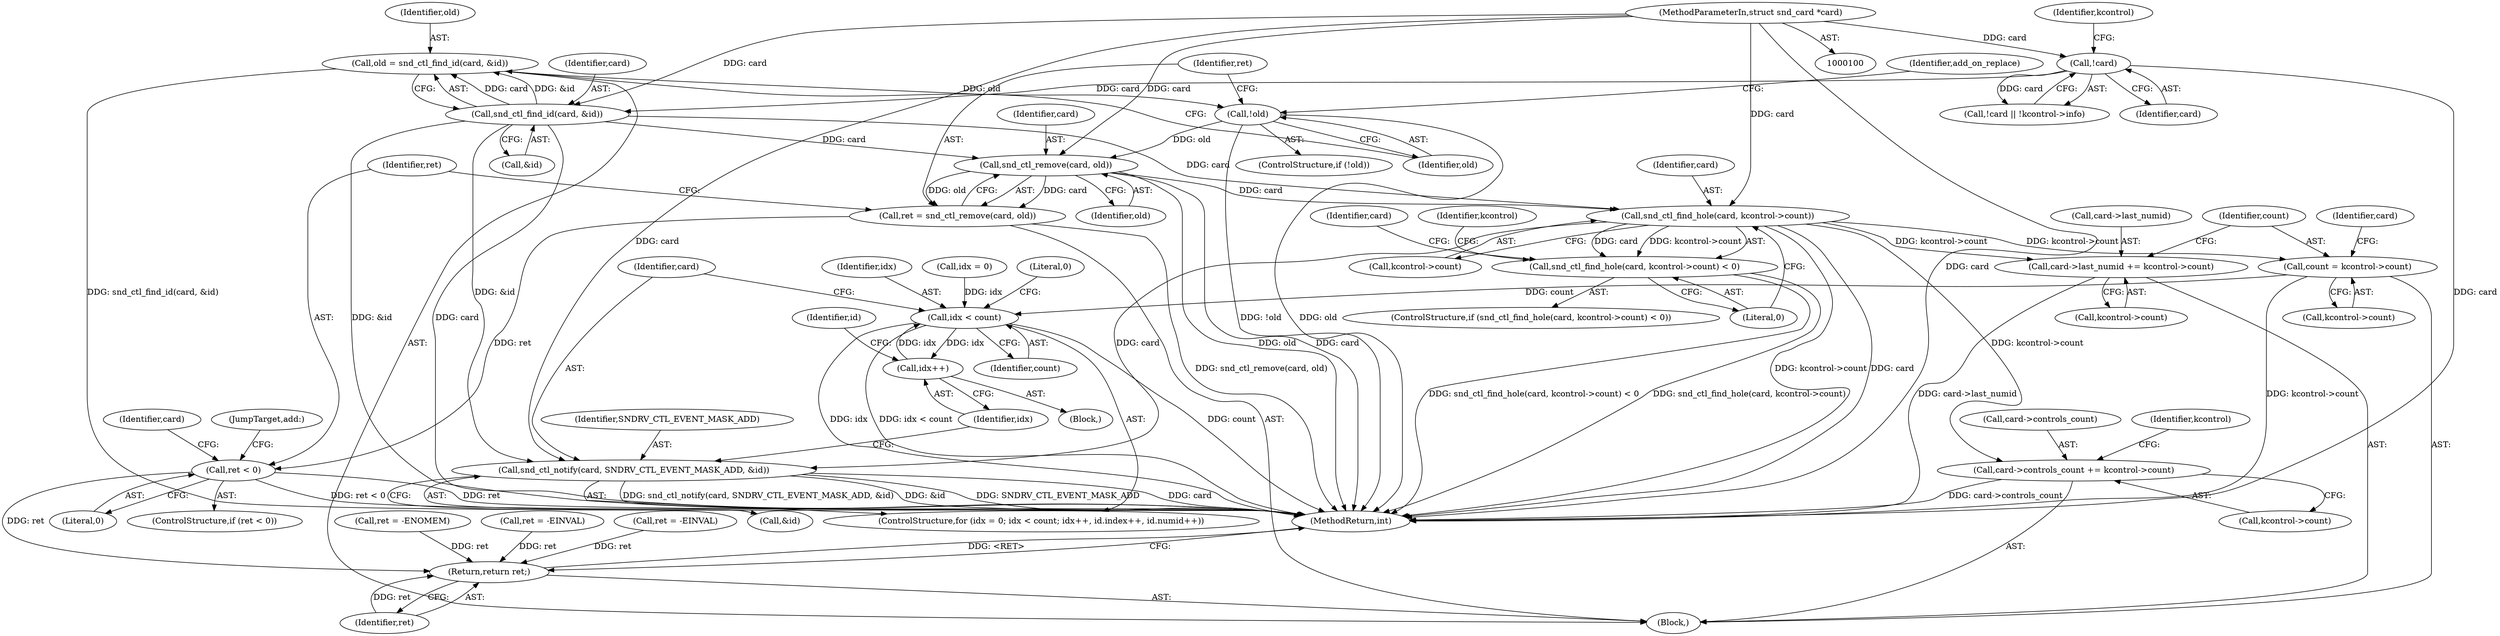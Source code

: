 digraph "0_linux_fd9f26e4eca5d08a27d12c0933fceef76ed9663d_1@API" {
"1000166" [label="(Call,snd_ctl_remove(card, old))"];
"1000143" [label="(Call,snd_ctl_find_id(card, &id))"];
"1000119" [label="(Call,!card)"];
"1000101" [label="(MethodParameterIn,struct snd_card *card)"];
"1000148" [label="(Call,!old)"];
"1000141" [label="(Call,old = snd_ctl_find_id(card, &id))"];
"1000164" [label="(Call,ret = snd_ctl_remove(card, old))"];
"1000170" [label="(Call,ret < 0)"];
"1000273" [label="(Return,return ret;)"];
"1000183" [label="(Call,snd_ctl_find_hole(card, kcontrol->count))"];
"1000182" [label="(Call,snd_ctl_find_hole(card, kcontrol->count) < 0)"];
"1000209" [label="(Call,card->controls_count += kcontrol->count)"];
"1000227" [label="(Call,card->last_numid += kcontrol->count)"];
"1000234" [label="(Call,count = kcontrol->count)"];
"1000248" [label="(Call,idx < count)"];
"1000252" [label="(Call,idx++)"];
"1000263" [label="(Call,snd_ctl_notify(card, SNDRV_CTL_EVENT_MASK_ADD, &id))"];
"1000193" [label="(Identifier,card)"];
"1000195" [label="(Call,ret = -ENOMEM)"];
"1000104" [label="(Block,)"];
"1000126" [label="(Call,ret = -EINVAL)"];
"1000185" [label="(Call,kcontrol->count)"];
"1000228" [label="(Call,card->last_numid)"];
"1000236" [label="(Call,kcontrol->count)"];
"1000147" [label="(ControlStructure,if (!old))"];
"1000148" [label="(Call,!old)"];
"1000172" [label="(Literal,0)"];
"1000183" [label="(Call,snd_ctl_find_hole(card, kcontrol->count))"];
"1000231" [label="(Call,kcontrol->count)"];
"1000145" [label="(Call,&id)"];
"1000177" [label="(Identifier,card)"];
"1000274" [label="(Identifier,ret)"];
"1000234" [label="(Call,count = kcontrol->count)"];
"1000168" [label="(Identifier,old)"];
"1000164" [label="(Call,ret = snd_ctl_remove(card, old))"];
"1000180" [label="(JumpTarget,add:)"];
"1000245" [label="(Call,idx = 0)"];
"1000251" [label="(Block,)"];
"1000171" [label="(Identifier,ret)"];
"1000248" [label="(Call,idx < count)"];
"1000266" [label="(Call,&id)"];
"1000169" [label="(ControlStructure,if (ret < 0))"];
"1000219" [label="(Identifier,kcontrol)"];
"1000235" [label="(Identifier,count)"];
"1000242" [label="(Identifier,card)"];
"1000101" [label="(MethodParameterIn,struct snd_card *card)"];
"1000263" [label="(Call,snd_ctl_notify(card, SNDRV_CTL_EVENT_MASK_ADD, &id))"];
"1000118" [label="(Call,!card || !kcontrol->info)"];
"1000209" [label="(Call,card->controls_count += kcontrol->count)"];
"1000269" [label="(Literal,0)"];
"1000273" [label="(Return,return ret;)"];
"1000188" [label="(Literal,0)"];
"1000227" [label="(Call,card->last_numid += kcontrol->count)"];
"1000181" [label="(ControlStructure,if (snd_ctl_find_hole(card, kcontrol->count) < 0))"];
"1000253" [label="(Identifier,idx)"];
"1000210" [label="(Call,card->controls_count)"];
"1000249" [label="(Identifier,idx)"];
"1000119" [label="(Call,!card)"];
"1000144" [label="(Identifier,card)"];
"1000120" [label="(Identifier,card)"];
"1000149" [label="(Identifier,old)"];
"1000142" [label="(Identifier,old)"];
"1000159" [label="(Call,ret = -EINVAL)"];
"1000275" [label="(MethodReturn,int)"];
"1000184" [label="(Identifier,card)"];
"1000213" [label="(Call,kcontrol->count)"];
"1000244" [label="(ControlStructure,for (idx = 0; idx < count; idx++, id.index++, id.numid++))"];
"1000264" [label="(Identifier,card)"];
"1000252" [label="(Call,idx++)"];
"1000182" [label="(Call,snd_ctl_find_hole(card, kcontrol->count) < 0)"];
"1000123" [label="(Identifier,kcontrol)"];
"1000166" [label="(Call,snd_ctl_remove(card, old))"];
"1000141" [label="(Call,old = snd_ctl_find_id(card, &id))"];
"1000152" [label="(Identifier,add_on_replace)"];
"1000203" [label="(Identifier,kcontrol)"];
"1000250" [label="(Identifier,count)"];
"1000257" [label="(Identifier,id)"];
"1000165" [label="(Identifier,ret)"];
"1000143" [label="(Call,snd_ctl_find_id(card, &id))"];
"1000265" [label="(Identifier,SNDRV_CTL_EVENT_MASK_ADD)"];
"1000170" [label="(Call,ret < 0)"];
"1000167" [label="(Identifier,card)"];
"1000166" -> "1000164"  [label="AST: "];
"1000166" -> "1000168"  [label="CFG: "];
"1000167" -> "1000166"  [label="AST: "];
"1000168" -> "1000166"  [label="AST: "];
"1000164" -> "1000166"  [label="CFG: "];
"1000166" -> "1000275"  [label="DDG: old"];
"1000166" -> "1000275"  [label="DDG: card"];
"1000166" -> "1000164"  [label="DDG: card"];
"1000166" -> "1000164"  [label="DDG: old"];
"1000143" -> "1000166"  [label="DDG: card"];
"1000101" -> "1000166"  [label="DDG: card"];
"1000148" -> "1000166"  [label="DDG: old"];
"1000166" -> "1000183"  [label="DDG: card"];
"1000143" -> "1000141"  [label="AST: "];
"1000143" -> "1000145"  [label="CFG: "];
"1000144" -> "1000143"  [label="AST: "];
"1000145" -> "1000143"  [label="AST: "];
"1000141" -> "1000143"  [label="CFG: "];
"1000143" -> "1000275"  [label="DDG: card"];
"1000143" -> "1000275"  [label="DDG: &id"];
"1000143" -> "1000141"  [label="DDG: card"];
"1000143" -> "1000141"  [label="DDG: &id"];
"1000119" -> "1000143"  [label="DDG: card"];
"1000101" -> "1000143"  [label="DDG: card"];
"1000143" -> "1000183"  [label="DDG: card"];
"1000143" -> "1000263"  [label="DDG: &id"];
"1000119" -> "1000118"  [label="AST: "];
"1000119" -> "1000120"  [label="CFG: "];
"1000120" -> "1000119"  [label="AST: "];
"1000123" -> "1000119"  [label="CFG: "];
"1000118" -> "1000119"  [label="CFG: "];
"1000119" -> "1000275"  [label="DDG: card"];
"1000119" -> "1000118"  [label="DDG: card"];
"1000101" -> "1000119"  [label="DDG: card"];
"1000101" -> "1000100"  [label="AST: "];
"1000101" -> "1000275"  [label="DDG: card"];
"1000101" -> "1000183"  [label="DDG: card"];
"1000101" -> "1000263"  [label="DDG: card"];
"1000148" -> "1000147"  [label="AST: "];
"1000148" -> "1000149"  [label="CFG: "];
"1000149" -> "1000148"  [label="AST: "];
"1000152" -> "1000148"  [label="CFG: "];
"1000165" -> "1000148"  [label="CFG: "];
"1000148" -> "1000275"  [label="DDG: old"];
"1000148" -> "1000275"  [label="DDG: !old"];
"1000141" -> "1000148"  [label="DDG: old"];
"1000141" -> "1000104"  [label="AST: "];
"1000142" -> "1000141"  [label="AST: "];
"1000149" -> "1000141"  [label="CFG: "];
"1000141" -> "1000275"  [label="DDG: snd_ctl_find_id(card, &id)"];
"1000164" -> "1000104"  [label="AST: "];
"1000165" -> "1000164"  [label="AST: "];
"1000171" -> "1000164"  [label="CFG: "];
"1000164" -> "1000275"  [label="DDG: snd_ctl_remove(card, old)"];
"1000164" -> "1000170"  [label="DDG: ret"];
"1000170" -> "1000169"  [label="AST: "];
"1000170" -> "1000172"  [label="CFG: "];
"1000171" -> "1000170"  [label="AST: "];
"1000172" -> "1000170"  [label="AST: "];
"1000177" -> "1000170"  [label="CFG: "];
"1000180" -> "1000170"  [label="CFG: "];
"1000170" -> "1000275"  [label="DDG: ret < 0"];
"1000170" -> "1000275"  [label="DDG: ret"];
"1000170" -> "1000273"  [label="DDG: ret"];
"1000273" -> "1000104"  [label="AST: "];
"1000273" -> "1000274"  [label="CFG: "];
"1000274" -> "1000273"  [label="AST: "];
"1000275" -> "1000273"  [label="CFG: "];
"1000273" -> "1000275"  [label="DDG: <RET>"];
"1000274" -> "1000273"  [label="DDG: ret"];
"1000159" -> "1000273"  [label="DDG: ret"];
"1000126" -> "1000273"  [label="DDG: ret"];
"1000195" -> "1000273"  [label="DDG: ret"];
"1000183" -> "1000182"  [label="AST: "];
"1000183" -> "1000185"  [label="CFG: "];
"1000184" -> "1000183"  [label="AST: "];
"1000185" -> "1000183"  [label="AST: "];
"1000188" -> "1000183"  [label="CFG: "];
"1000183" -> "1000275"  [label="DDG: kcontrol->count"];
"1000183" -> "1000275"  [label="DDG: card"];
"1000183" -> "1000182"  [label="DDG: card"];
"1000183" -> "1000182"  [label="DDG: kcontrol->count"];
"1000183" -> "1000209"  [label="DDG: kcontrol->count"];
"1000183" -> "1000227"  [label="DDG: kcontrol->count"];
"1000183" -> "1000234"  [label="DDG: kcontrol->count"];
"1000183" -> "1000263"  [label="DDG: card"];
"1000182" -> "1000181"  [label="AST: "];
"1000182" -> "1000188"  [label="CFG: "];
"1000188" -> "1000182"  [label="AST: "];
"1000193" -> "1000182"  [label="CFG: "];
"1000203" -> "1000182"  [label="CFG: "];
"1000182" -> "1000275"  [label="DDG: snd_ctl_find_hole(card, kcontrol->count) < 0"];
"1000182" -> "1000275"  [label="DDG: snd_ctl_find_hole(card, kcontrol->count)"];
"1000209" -> "1000104"  [label="AST: "];
"1000209" -> "1000213"  [label="CFG: "];
"1000210" -> "1000209"  [label="AST: "];
"1000213" -> "1000209"  [label="AST: "];
"1000219" -> "1000209"  [label="CFG: "];
"1000209" -> "1000275"  [label="DDG: card->controls_count"];
"1000227" -> "1000104"  [label="AST: "];
"1000227" -> "1000231"  [label="CFG: "];
"1000228" -> "1000227"  [label="AST: "];
"1000231" -> "1000227"  [label="AST: "];
"1000235" -> "1000227"  [label="CFG: "];
"1000227" -> "1000275"  [label="DDG: card->last_numid"];
"1000234" -> "1000104"  [label="AST: "];
"1000234" -> "1000236"  [label="CFG: "];
"1000235" -> "1000234"  [label="AST: "];
"1000236" -> "1000234"  [label="AST: "];
"1000242" -> "1000234"  [label="CFG: "];
"1000234" -> "1000275"  [label="DDG: kcontrol->count"];
"1000234" -> "1000248"  [label="DDG: count"];
"1000248" -> "1000244"  [label="AST: "];
"1000248" -> "1000250"  [label="CFG: "];
"1000249" -> "1000248"  [label="AST: "];
"1000250" -> "1000248"  [label="AST: "];
"1000264" -> "1000248"  [label="CFG: "];
"1000269" -> "1000248"  [label="CFG: "];
"1000248" -> "1000275"  [label="DDG: idx < count"];
"1000248" -> "1000275"  [label="DDG: count"];
"1000248" -> "1000275"  [label="DDG: idx"];
"1000252" -> "1000248"  [label="DDG: idx"];
"1000245" -> "1000248"  [label="DDG: idx"];
"1000248" -> "1000252"  [label="DDG: idx"];
"1000252" -> "1000251"  [label="AST: "];
"1000252" -> "1000253"  [label="CFG: "];
"1000253" -> "1000252"  [label="AST: "];
"1000257" -> "1000252"  [label="CFG: "];
"1000263" -> "1000244"  [label="AST: "];
"1000263" -> "1000266"  [label="CFG: "];
"1000264" -> "1000263"  [label="AST: "];
"1000265" -> "1000263"  [label="AST: "];
"1000266" -> "1000263"  [label="AST: "];
"1000253" -> "1000263"  [label="CFG: "];
"1000263" -> "1000275"  [label="DDG: SNDRV_CTL_EVENT_MASK_ADD"];
"1000263" -> "1000275"  [label="DDG: card"];
"1000263" -> "1000275"  [label="DDG: snd_ctl_notify(card, SNDRV_CTL_EVENT_MASK_ADD, &id)"];
"1000263" -> "1000275"  [label="DDG: &id"];
}

